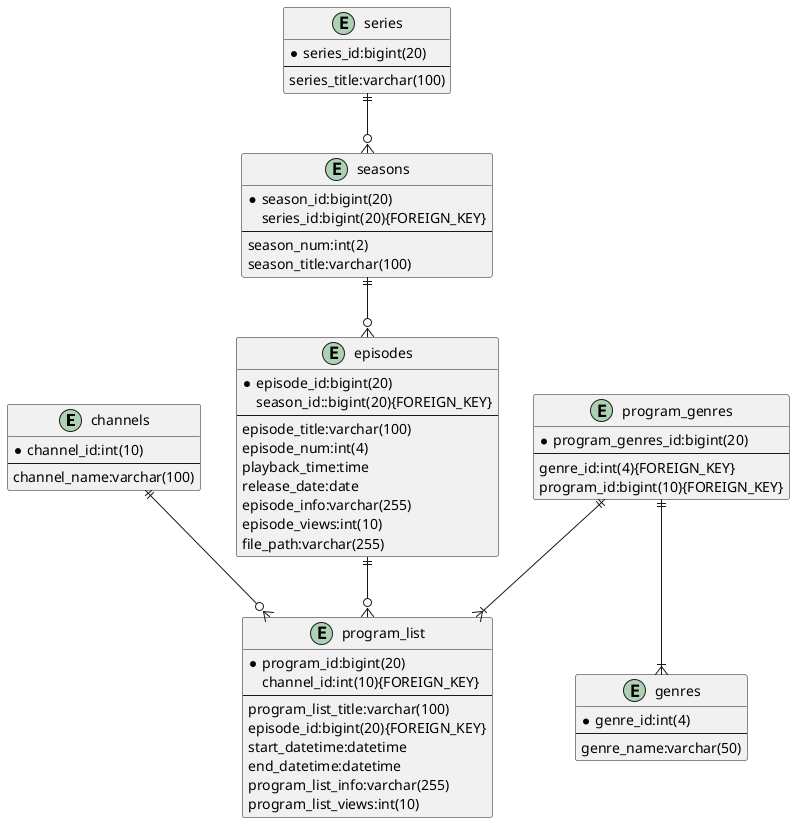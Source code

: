 @startuml internet_tv
!define fk FOREIGN_KEY
' 複数のチャンネル
entity "channels"{
  *channel_id:int(10)
  --
  channel_name:varchar(100)
}
' 番組表
entity "program_list"{
  *program_id:bigint(20)
  channel_id:int(10){fk}
  --
  program_list_title:varchar(100)
  episode_id:bigint(20){fk}
  start_datetime:datetime
  end_datetime:datetime
  program_list_info:varchar(255)
  program_list_views:int(10)
}
' 複数のシリーズ
entity "series"{
  *series_id:bigint(20)
  --
  series_title:varchar(100)
}
' 複数のシーズン
entity "seasons"{
  *season_id:bigint(20)
  series_id:bigint(20){fk}
  --
  season_num:int(2)
  season_title:varchar(100)
}
' 複数のエピソード
entity "episodes"{
  *episode_id:bigint(20)
  season_id::bigint(20){fk}
  --
  episode_title:varchar(100)
  episode_num:int(4)
  playback_time:time
  release_date:date
  episode_info:varchar(255)
  episode_views:int(10)
  file_path:varchar(255)
}
' 複数のジャンル
entity "genres"{
  *genre_id:int(4)
  --
  genre_name:varchar(50)
}
' 一つの番組は複数のジャンルに属するのを表現する
entity "program_genres"{
  *program_genres_id:bigint(20)
  --
  genre_id:int(4){fk}
  program_id:bigint(10){fk}
}

' リレーションシップを明示する
channels ||--o{ program_list
episodes ||--o{ program_list
series   ||--o{ seasons
seasons  ||--o{ episodes
program_genres ||--|{ genres
program_genres ||--|{ program_list
@enduml

